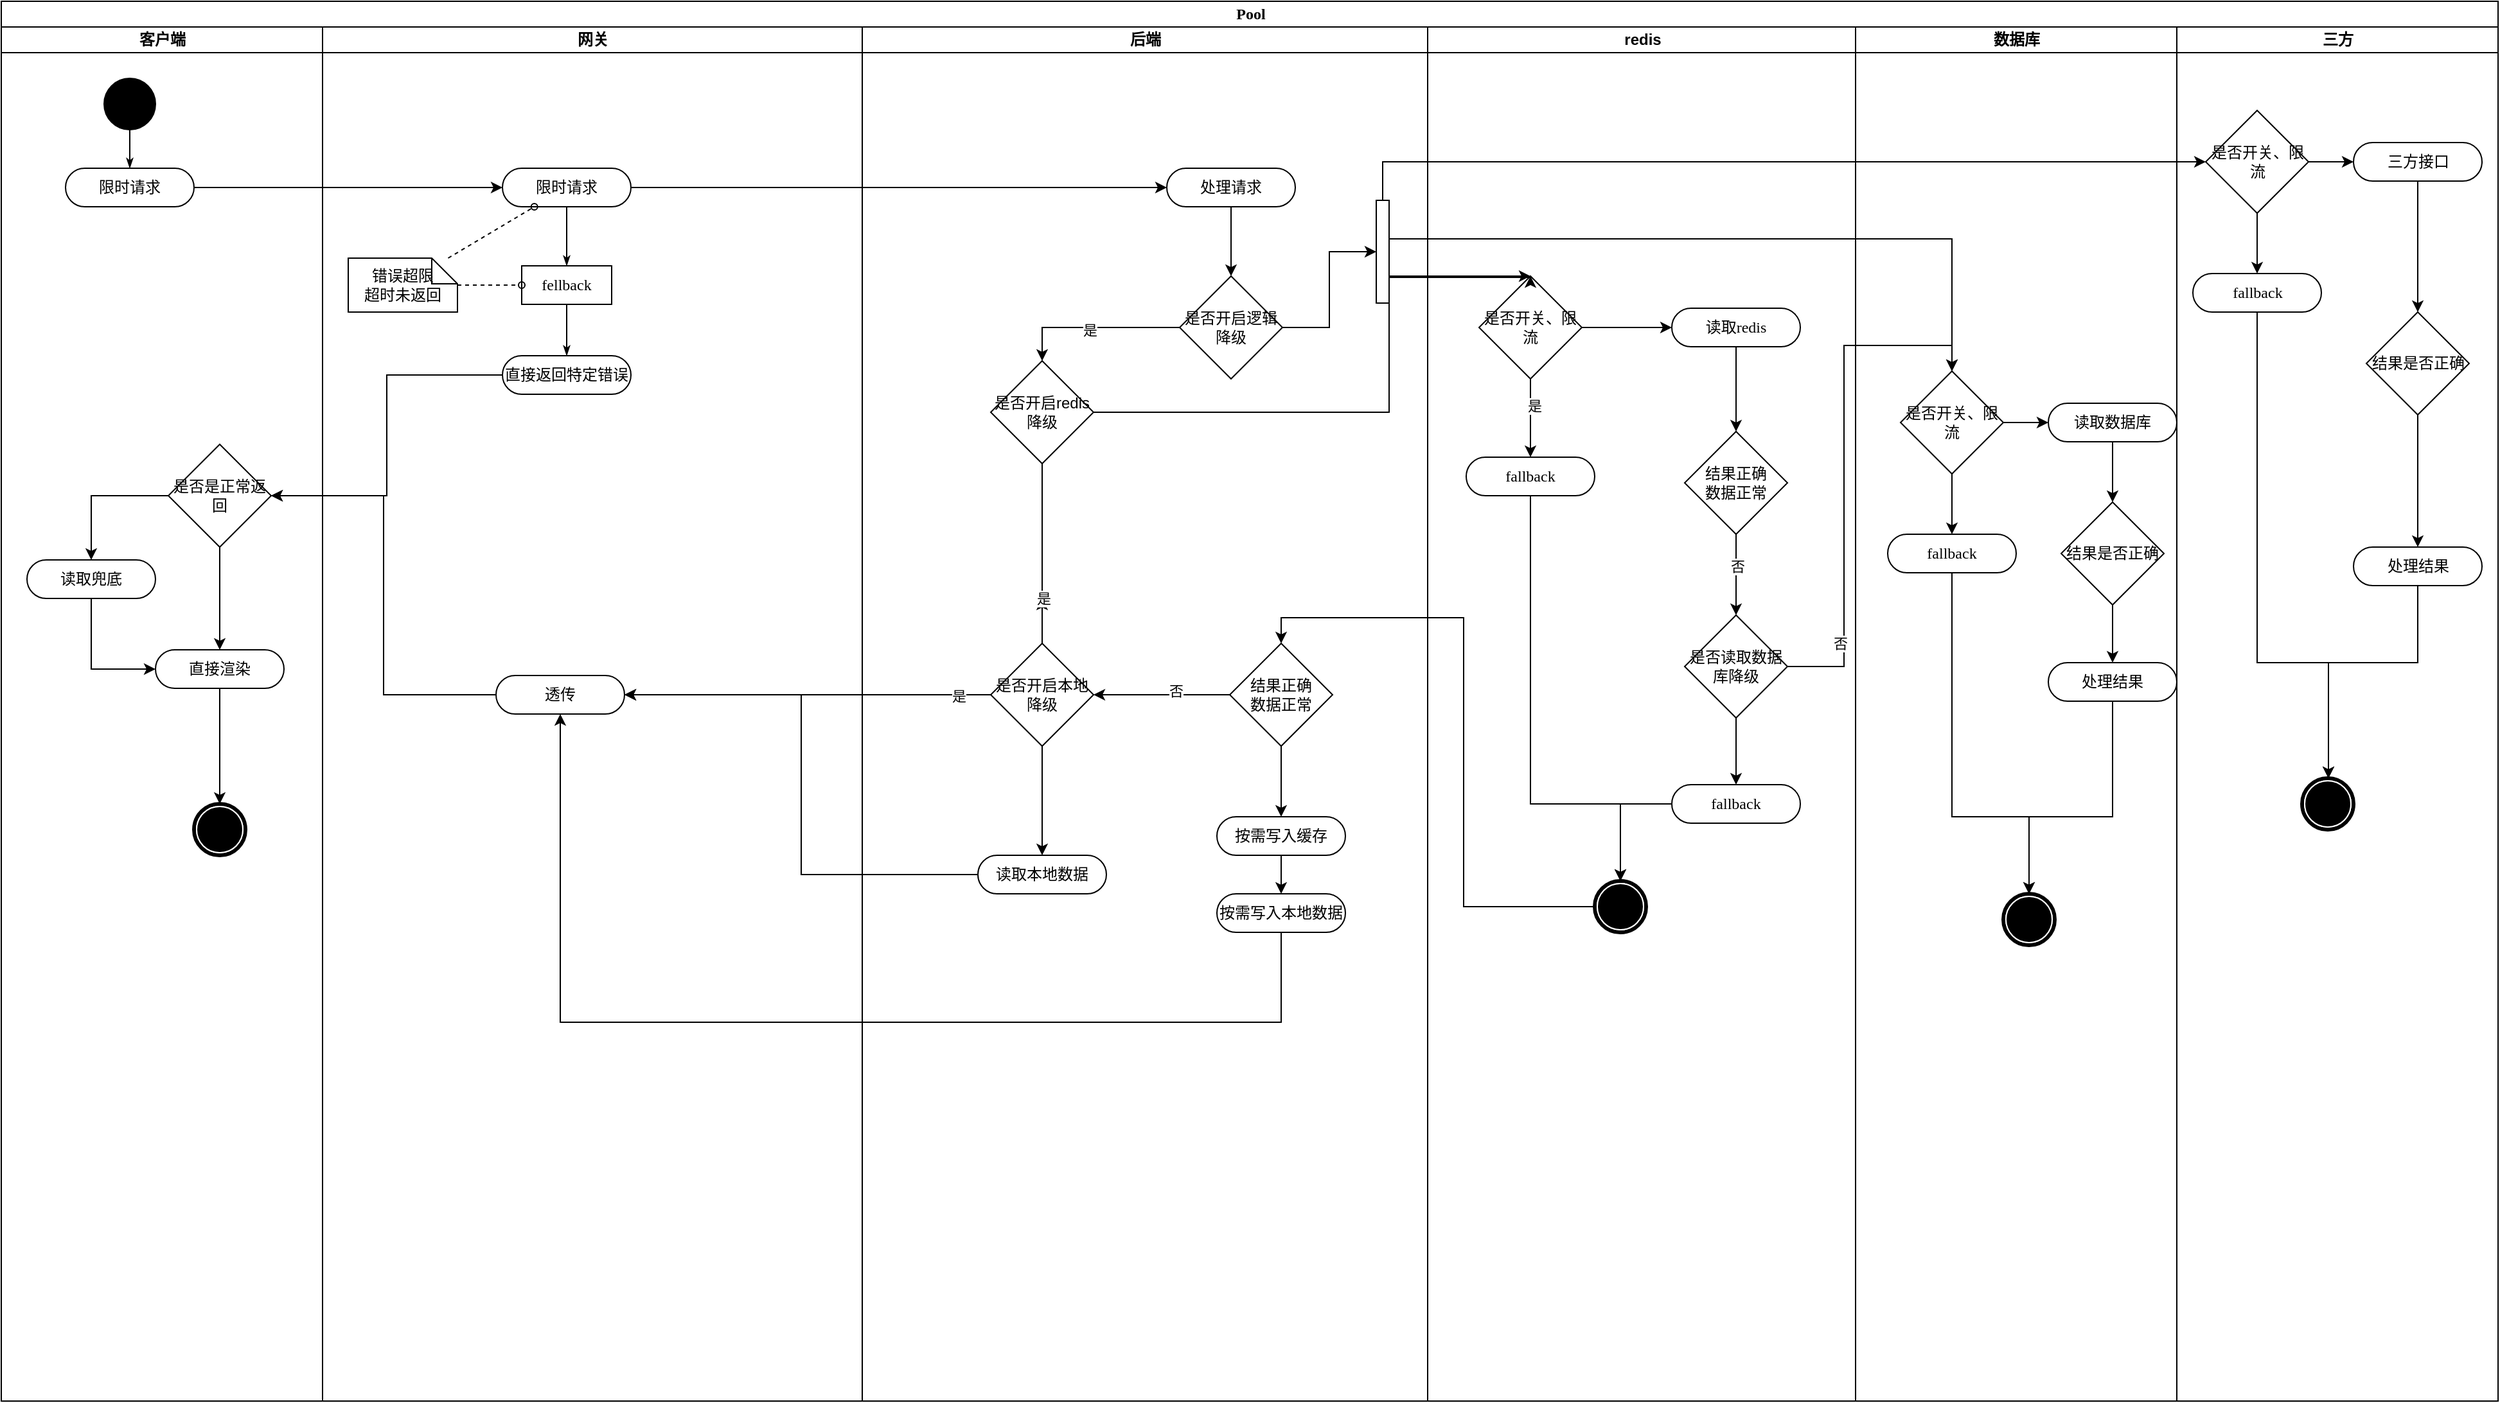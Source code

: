 <mxfile version="21.2.1" type="github">
  <diagram name="Page-1" id="0783ab3e-0a74-02c8-0abd-f7b4e66b4bec">
    <mxGraphModel dx="1034" dy="438" grid="1" gridSize="10" guides="1" tooltips="1" connect="1" arrows="1" fold="1" page="1" pageScale="1" pageWidth="850" pageHeight="1100" background="none" math="0" shadow="0">
      <root>
        <mxCell id="0" />
        <mxCell id="1" parent="0" />
        <mxCell id="1c1d494c118603dd-1" value="Pool" style="swimlane;html=1;childLayout=stackLayout;startSize=20;rounded=0;shadow=0;comic=0;labelBackgroundColor=none;strokeWidth=1;fontFamily=Verdana;fontSize=12;align=center;" parent="1" vertex="1">
          <mxGeometry x="60" y="5" width="1943" height="1090" as="geometry" />
        </mxCell>
        <mxCell id="9OXR8-5eXW10tZyGMjdz-30" value="客户端" style="swimlane;html=1;startSize=20;" parent="1c1d494c118603dd-1" vertex="1">
          <mxGeometry y="20" width="250" height="1070" as="geometry">
            <mxRectangle x="500" y="20" width="40" height="970" as="alternateBounds" />
          </mxGeometry>
        </mxCell>
        <mxCell id="9OXR8-5eXW10tZyGMjdz-31" style="edgeStyle=orthogonalEdgeStyle;rounded=0;html=1;labelBackgroundColor=none;startArrow=none;startFill=0;startSize=5;endArrow=classicThin;endFill=1;endSize=5;jettySize=auto;orthogonalLoop=1;strokeWidth=1;fontFamily=Verdana;fontSize=12" parent="9OXR8-5eXW10tZyGMjdz-30" source="9OXR8-5eXW10tZyGMjdz-32" target="9OXR8-5eXW10tZyGMjdz-33" edge="1">
          <mxGeometry relative="1" as="geometry" />
        </mxCell>
        <mxCell id="9OXR8-5eXW10tZyGMjdz-32" value="" style="ellipse;whiteSpace=wrap;html=1;rounded=0;shadow=0;comic=0;labelBackgroundColor=none;strokeWidth=1;fillColor=#000000;fontFamily=Verdana;fontSize=12;align=center;" parent="9OXR8-5eXW10tZyGMjdz-30" vertex="1">
          <mxGeometry x="80" y="40" width="40" height="40" as="geometry" />
        </mxCell>
        <mxCell id="9OXR8-5eXW10tZyGMjdz-33" value="限时请求" style="rounded=1;whiteSpace=wrap;html=1;shadow=0;comic=0;labelBackgroundColor=none;strokeWidth=1;fontFamily=Verdana;fontSize=12;align=center;arcSize=50;" parent="9OXR8-5eXW10tZyGMjdz-30" vertex="1">
          <mxGeometry x="50" y="110" width="100" height="30" as="geometry" />
        </mxCell>
        <mxCell id="biAXR2ZOzDDZx1GqtgT6-7" style="edgeStyle=orthogonalEdgeStyle;rounded=0;orthogonalLoop=1;jettySize=auto;html=1;entryX=0.5;entryY=0;entryDx=0;entryDy=0;" edge="1" parent="9OXR8-5eXW10tZyGMjdz-30" source="9OXR8-5eXW10tZyGMjdz-98" target="biAXR2ZOzDDZx1GqtgT6-8">
          <mxGeometry relative="1" as="geometry">
            <mxPoint x="170" y="485" as="targetPoint" />
          </mxGeometry>
        </mxCell>
        <mxCell id="biAXR2ZOzDDZx1GqtgT6-9" style="edgeStyle=orthogonalEdgeStyle;rounded=0;orthogonalLoop=1;jettySize=auto;html=1;entryX=0.5;entryY=0;entryDx=0;entryDy=0;" edge="1" parent="9OXR8-5eXW10tZyGMjdz-30" source="9OXR8-5eXW10tZyGMjdz-98" target="biAXR2ZOzDDZx1GqtgT6-10">
          <mxGeometry relative="1" as="geometry">
            <mxPoint x="70" y="415" as="targetPoint" />
          </mxGeometry>
        </mxCell>
        <mxCell id="9OXR8-5eXW10tZyGMjdz-98" value="是否是正常返回" style="rhombus;whiteSpace=wrap;html=1;" parent="9OXR8-5eXW10tZyGMjdz-30" vertex="1">
          <mxGeometry x="130" y="325" width="80" height="80" as="geometry" />
        </mxCell>
        <mxCell id="biAXR2ZOzDDZx1GqtgT6-12" style="edgeStyle=orthogonalEdgeStyle;rounded=0;orthogonalLoop=1;jettySize=auto;html=1;entryX=0.5;entryY=0;entryDx=0;entryDy=0;" edge="1" parent="9OXR8-5eXW10tZyGMjdz-30" source="biAXR2ZOzDDZx1GqtgT6-8" target="biAXR2ZOzDDZx1GqtgT6-13">
          <mxGeometry relative="1" as="geometry">
            <mxPoint x="170" y="615" as="targetPoint" />
          </mxGeometry>
        </mxCell>
        <mxCell id="biAXR2ZOzDDZx1GqtgT6-8" value="直接渲染" style="rounded=1;whiteSpace=wrap;html=1;shadow=0;comic=0;labelBackgroundColor=none;strokeWidth=1;fontFamily=Verdana;fontSize=12;align=center;arcSize=50;" vertex="1" parent="9OXR8-5eXW10tZyGMjdz-30">
          <mxGeometry x="120" y="485" width="100" height="30" as="geometry" />
        </mxCell>
        <mxCell id="biAXR2ZOzDDZx1GqtgT6-11" style="edgeStyle=orthogonalEdgeStyle;rounded=0;orthogonalLoop=1;jettySize=auto;html=1;entryX=0;entryY=0.5;entryDx=0;entryDy=0;" edge="1" parent="9OXR8-5eXW10tZyGMjdz-30" source="biAXR2ZOzDDZx1GqtgT6-10" target="biAXR2ZOzDDZx1GqtgT6-8">
          <mxGeometry relative="1" as="geometry" />
        </mxCell>
        <mxCell id="biAXR2ZOzDDZx1GqtgT6-10" value="读取兜底" style="rounded=1;whiteSpace=wrap;html=1;shadow=0;comic=0;labelBackgroundColor=none;strokeWidth=1;fontFamily=Verdana;fontSize=12;align=center;arcSize=50;" vertex="1" parent="9OXR8-5eXW10tZyGMjdz-30">
          <mxGeometry x="20" y="415" width="100" height="30" as="geometry" />
        </mxCell>
        <mxCell id="biAXR2ZOzDDZx1GqtgT6-13" value="" style="shape=mxgraph.bpmn.shape;html=1;verticalLabelPosition=bottom;labelBackgroundColor=#ffffff;verticalAlign=top;perimeter=ellipsePerimeter;outline=end;symbol=terminate;rounded=0;shadow=0;comic=0;strokeWidth=1;fontFamily=Verdana;fontSize=12;align=center;" vertex="1" parent="9OXR8-5eXW10tZyGMjdz-30">
          <mxGeometry x="150" y="605" width="40" height="40" as="geometry" />
        </mxCell>
        <mxCell id="1c1d494c118603dd-2" value="网关" style="swimlane;html=1;startSize=20;" parent="1c1d494c118603dd-1" vertex="1">
          <mxGeometry x="250" y="20" width="420" height="1070" as="geometry" />
        </mxCell>
        <mxCell id="1c1d494c118603dd-34" style="edgeStyle=none;rounded=0;html=1;labelBackgroundColor=none;startArrow=none;startFill=0;startSize=5;endArrow=classicThin;endFill=1;endSize=5;jettySize=auto;orthogonalLoop=1;strokeWidth=1;fontFamily=Verdana;fontSize=12" parent="1c1d494c118603dd-2" source="1c1d494c118603dd-6" target="1c1d494c118603dd-10" edge="1">
          <mxGeometry relative="1" as="geometry" />
        </mxCell>
        <mxCell id="1c1d494c118603dd-6" value="限时请求" style="rounded=1;whiteSpace=wrap;html=1;shadow=0;comic=0;labelBackgroundColor=none;strokeWidth=1;fontFamily=Verdana;fontSize=12;align=center;arcSize=50;" parent="1c1d494c118603dd-2" vertex="1">
          <mxGeometry x="140" y="110" width="100" height="30" as="geometry" />
        </mxCell>
        <mxCell id="1c1d494c118603dd-7" value="直接返回特定错误" style="rounded=1;whiteSpace=wrap;html=1;shadow=0;comic=0;labelBackgroundColor=none;strokeWidth=1;fontFamily=Verdana;fontSize=12;align=center;arcSize=50;" parent="1c1d494c118603dd-2" vertex="1">
          <mxGeometry x="140" y="256" width="100" height="30" as="geometry" />
        </mxCell>
        <mxCell id="1c1d494c118603dd-35" style="edgeStyle=none;rounded=0;html=1;labelBackgroundColor=none;startArrow=none;startFill=0;startSize=5;endArrow=classicThin;endFill=1;endSize=5;jettySize=auto;orthogonalLoop=1;strokeWidth=1;fontFamily=Verdana;fontSize=12" parent="1c1d494c118603dd-2" source="1c1d494c118603dd-10" target="1c1d494c118603dd-7" edge="1">
          <mxGeometry relative="1" as="geometry" />
        </mxCell>
        <mxCell id="1c1d494c118603dd-10" value="fellback" style="rounded=0;whiteSpace=wrap;html=1;shadow=0;comic=0;labelBackgroundColor=none;strokeWidth=1;fontFamily=Verdana;fontSize=12;align=center;arcSize=50;" parent="1c1d494c118603dd-2" vertex="1">
          <mxGeometry x="155" y="186" width="70" height="30" as="geometry" />
        </mxCell>
        <mxCell id="1c1d494c118603dd-46" style="edgeStyle=none;rounded=0;html=1;labelBackgroundColor=none;startArrow=none;startFill=0;startSize=5;endArrow=oval;endFill=0;endSize=5;jettySize=auto;orthogonalLoop=1;strokeWidth=1;fontFamily=Verdana;fontSize=12;dashed=1;" parent="1c1d494c118603dd-2" source="1c1d494c118603dd-21" target="1c1d494c118603dd-6" edge="1">
          <mxGeometry relative="1" as="geometry" />
        </mxCell>
        <mxCell id="1c1d494c118603dd-47" style="edgeStyle=none;rounded=0;html=1;dashed=1;labelBackgroundColor=none;startArrow=none;startFill=0;startSize=5;endArrow=oval;endFill=0;endSize=5;jettySize=auto;orthogonalLoop=1;strokeWidth=1;fontFamily=Verdana;fontSize=12" parent="1c1d494c118603dd-2" source="1c1d494c118603dd-21" target="1c1d494c118603dd-10" edge="1">
          <mxGeometry relative="1" as="geometry" />
        </mxCell>
        <mxCell id="1c1d494c118603dd-21" value="错误超限&lt;br&gt;超时未返回" style="shape=note;whiteSpace=wrap;html=1;rounded=0;shadow=0;comic=0;labelBackgroundColor=none;strokeWidth=1;fontFamily=Verdana;fontSize=12;align=center;size=20;" parent="1c1d494c118603dd-2" vertex="1">
          <mxGeometry x="20" y="180" width="85" height="42" as="geometry" />
        </mxCell>
        <mxCell id="9OXR8-5eXW10tZyGMjdz-366" value="透传" style="rounded=1;whiteSpace=wrap;html=1;shadow=0;comic=0;labelBackgroundColor=none;strokeWidth=1;fontFamily=Verdana;fontSize=12;align=center;arcSize=50;" parent="1c1d494c118603dd-2" vertex="1">
          <mxGeometry x="135" y="505" width="100" height="30" as="geometry" />
        </mxCell>
        <mxCell id="1c1d494c118603dd-3" value="后端" style="swimlane;html=1;startSize=20;" parent="1c1d494c118603dd-1" vertex="1">
          <mxGeometry x="670" y="20" width="440" height="1070" as="geometry" />
        </mxCell>
        <mxCell id="9OXR8-5eXW10tZyGMjdz-101" style="edgeStyle=orthogonalEdgeStyle;rounded=0;orthogonalLoop=1;jettySize=auto;html=1;entryX=0.5;entryY=0;entryDx=0;entryDy=0;" parent="1c1d494c118603dd-3" source="9OXR8-5eXW10tZyGMjdz-93" target="9OXR8-5eXW10tZyGMjdz-100" edge="1">
          <mxGeometry relative="1" as="geometry" />
        </mxCell>
        <mxCell id="9OXR8-5eXW10tZyGMjdz-93" value="处理请求" style="rounded=1;whiteSpace=wrap;html=1;shadow=0;comic=0;labelBackgroundColor=none;strokeWidth=1;fontFamily=Verdana;fontSize=12;align=center;arcSize=50;" parent="1c1d494c118603dd-3" vertex="1">
          <mxGeometry x="237" y="110" width="100" height="30" as="geometry" />
        </mxCell>
        <mxCell id="9OXR8-5eXW10tZyGMjdz-372" style="edgeStyle=orthogonalEdgeStyle;rounded=0;orthogonalLoop=1;jettySize=auto;html=1;entryX=0.5;entryY=0;entryDx=0;entryDy=0;" parent="1c1d494c118603dd-3" source="9OXR8-5eXW10tZyGMjdz-100" target="9OXR8-5eXW10tZyGMjdz-241" edge="1">
          <mxGeometry relative="1" as="geometry">
            <mxPoint x="170" y="234" as="targetPoint" />
          </mxGeometry>
        </mxCell>
        <mxCell id="9OXR8-5eXW10tZyGMjdz-375" value="是" style="edgeLabel;html=1;align=center;verticalAlign=middle;resizable=0;points=[];" parent="9OXR8-5eXW10tZyGMjdz-372" vertex="1" connectable="0">
          <mxGeometry x="0.05" y="2" relative="1" as="geometry">
            <mxPoint as="offset" />
          </mxGeometry>
        </mxCell>
        <mxCell id="9OXR8-5eXW10tZyGMjdz-100" value="是否开启逻辑降级" style="rhombus;whiteSpace=wrap;html=1;" parent="1c1d494c118603dd-3" vertex="1">
          <mxGeometry x="247" y="194" width="80" height="80" as="geometry" />
        </mxCell>
        <mxCell id="9OXR8-5eXW10tZyGMjdz-243" value="" style="edgeStyle=orthogonalEdgeStyle;rounded=0;orthogonalLoop=1;jettySize=auto;html=1;" parent="1c1d494c118603dd-3" source="9OXR8-5eXW10tZyGMjdz-241" edge="1">
          <mxGeometry relative="1" as="geometry">
            <mxPoint x="140" y="445" as="targetPoint" />
            <Array as="points">
              <mxPoint x="140" y="530" />
            </Array>
          </mxGeometry>
        </mxCell>
        <mxCell id="9OXR8-5eXW10tZyGMjdz-374" value="是" style="edgeLabel;html=1;align=center;verticalAlign=middle;resizable=0;points=[];" parent="9OXR8-5eXW10tZyGMjdz-243" vertex="1" connectable="0">
          <mxGeometry x="-0.49" y="1" relative="1" as="geometry">
            <mxPoint y="35" as="offset" />
          </mxGeometry>
        </mxCell>
        <mxCell id="9OXR8-5eXW10tZyGMjdz-241" value="是否开启redis降级" style="rhombus;whiteSpace=wrap;html=1;" parent="1c1d494c118603dd-3" vertex="1">
          <mxGeometry x="100" y="260" width="80" height="80" as="geometry" />
        </mxCell>
        <mxCell id="9OXR8-5eXW10tZyGMjdz-423" style="edgeStyle=orthogonalEdgeStyle;rounded=0;orthogonalLoop=1;jettySize=auto;html=1;entryX=0.5;entryY=0;entryDx=0;entryDy=0;" parent="1c1d494c118603dd-3" source="9OXR8-5eXW10tZyGMjdz-242" target="9OXR8-5eXW10tZyGMjdz-369" edge="1">
          <mxGeometry relative="1" as="geometry" />
        </mxCell>
        <mxCell id="9OXR8-5eXW10tZyGMjdz-242" value="是否开启本地降级" style="rhombus;whiteSpace=wrap;html=1;" parent="1c1d494c118603dd-3" vertex="1">
          <mxGeometry x="100" y="480" width="80" height="80" as="geometry" />
        </mxCell>
        <mxCell id="9OXR8-5eXW10tZyGMjdz-369" value="读取本地数据" style="rounded=1;whiteSpace=wrap;html=1;shadow=0;comic=0;labelBackgroundColor=none;strokeWidth=1;fontFamily=Verdana;fontSize=12;align=center;arcSize=50;" parent="1c1d494c118603dd-3" vertex="1">
          <mxGeometry x="90" y="645" width="100" height="30" as="geometry" />
        </mxCell>
        <mxCell id="9OXR8-5eXW10tZyGMjdz-378" style="edgeStyle=orthogonalEdgeStyle;rounded=0;orthogonalLoop=1;jettySize=auto;html=1;entryX=1;entryY=0.5;entryDx=0;entryDy=0;" parent="1c1d494c118603dd-3" source="9OXR8-5eXW10tZyGMjdz-377" target="9OXR8-5eXW10tZyGMjdz-242" edge="1">
          <mxGeometry relative="1" as="geometry" />
        </mxCell>
        <mxCell id="9OXR8-5eXW10tZyGMjdz-379" value="否" style="edgeLabel;html=1;align=center;verticalAlign=middle;resizable=0;points=[];" parent="9OXR8-5eXW10tZyGMjdz-378" vertex="1" connectable="0">
          <mxGeometry x="-0.212" y="-3" relative="1" as="geometry">
            <mxPoint as="offset" />
          </mxGeometry>
        </mxCell>
        <mxCell id="biAXR2ZOzDDZx1GqtgT6-5" style="edgeStyle=orthogonalEdgeStyle;rounded=0;orthogonalLoop=1;jettySize=auto;html=1;entryX=0.5;entryY=0;entryDx=0;entryDy=0;" edge="1" parent="1c1d494c118603dd-3" source="9OXR8-5eXW10tZyGMjdz-377" target="biAXR2ZOzDDZx1GqtgT6-4">
          <mxGeometry relative="1" as="geometry" />
        </mxCell>
        <mxCell id="9OXR8-5eXW10tZyGMjdz-377" value="结果正确&lt;br&gt;数据正常" style="rhombus;whiteSpace=wrap;html=1;" parent="1c1d494c118603dd-3" vertex="1">
          <mxGeometry x="286" y="480" width="80" height="80" as="geometry" />
        </mxCell>
        <mxCell id="9OXR8-5eXW10tZyGMjdz-415" value="" style="html=1;points=[];perimeter=orthogonalPerimeter;outlineConnect=0;targetShapes=umlLifeline;portConstraint=eastwest;newEdgeStyle={&quot;edgeStyle&quot;:&quot;elbowEdgeStyle&quot;,&quot;elbow&quot;:&quot;vertical&quot;,&quot;curved&quot;:0,&quot;rounded&quot;:0};" parent="1c1d494c118603dd-3" vertex="1">
          <mxGeometry x="400" y="135" width="10" height="80" as="geometry" />
        </mxCell>
        <mxCell id="9OXR8-5eXW10tZyGMjdz-389" style="edgeStyle=orthogonalEdgeStyle;rounded=0;orthogonalLoop=1;jettySize=auto;html=1;" parent="1c1d494c118603dd-3" source="9OXR8-5eXW10tZyGMjdz-100" target="9OXR8-5eXW10tZyGMjdz-415" edge="1">
          <mxGeometry relative="1" as="geometry" />
        </mxCell>
        <mxCell id="biAXR2ZOzDDZx1GqtgT6-6" style="edgeStyle=orthogonalEdgeStyle;rounded=0;orthogonalLoop=1;jettySize=auto;html=1;entryX=0.5;entryY=0;entryDx=0;entryDy=0;" edge="1" parent="1c1d494c118603dd-3" source="biAXR2ZOzDDZx1GqtgT6-4" target="biAXR2ZOzDDZx1GqtgT6-3">
          <mxGeometry relative="1" as="geometry" />
        </mxCell>
        <mxCell id="biAXR2ZOzDDZx1GqtgT6-4" value="按需写入缓存" style="rounded=1;whiteSpace=wrap;html=1;shadow=0;comic=0;labelBackgroundColor=none;strokeWidth=1;fontFamily=Verdana;fontSize=12;align=center;arcSize=50;" vertex="1" parent="1c1d494c118603dd-3">
          <mxGeometry x="276" y="615" width="100" height="30" as="geometry" />
        </mxCell>
        <mxCell id="biAXR2ZOzDDZx1GqtgT6-3" value="按需写入本地数据" style="rounded=1;whiteSpace=wrap;html=1;shadow=0;comic=0;labelBackgroundColor=none;strokeWidth=1;fontFamily=Verdana;fontSize=12;align=center;arcSize=50;" vertex="1" parent="1c1d494c118603dd-3">
          <mxGeometry x="276" y="675" width="100" height="30" as="geometry" />
        </mxCell>
        <mxCell id="1c1d494c118603dd-4" value="redis" style="swimlane;html=1;startSize=20;" parent="1c1d494c118603dd-1" vertex="1">
          <mxGeometry x="1110" y="20" width="333" height="1070" as="geometry">
            <mxRectangle x="500" y="20" width="40" height="970" as="alternateBounds" />
          </mxGeometry>
        </mxCell>
        <mxCell id="9OXR8-5eXW10tZyGMjdz-392" style="edgeStyle=orthogonalEdgeStyle;rounded=0;orthogonalLoop=1;jettySize=auto;html=1;entryX=0.5;entryY=0;entryDx=0;entryDy=0;" parent="1c1d494c118603dd-4" source="1c1d494c118603dd-5" target="9OXR8-5eXW10tZyGMjdz-391" edge="1">
          <mxGeometry relative="1" as="geometry" />
        </mxCell>
        <mxCell id="1c1d494c118603dd-5" value="读取redis" style="rounded=1;whiteSpace=wrap;html=1;shadow=0;comic=0;labelBackgroundColor=none;strokeWidth=1;fontFamily=Verdana;fontSize=12;align=center;arcSize=50;" parent="1c1d494c118603dd-4" vertex="1">
          <mxGeometry x="190" y="219" width="100" height="30" as="geometry" />
        </mxCell>
        <mxCell id="60571a20871a0731-5" value="" style="shape=mxgraph.bpmn.shape;html=1;verticalLabelPosition=bottom;labelBackgroundColor=#ffffff;verticalAlign=top;perimeter=ellipsePerimeter;outline=end;symbol=terminate;rounded=0;shadow=0;comic=0;strokeWidth=1;fontFamily=Verdana;fontSize=12;align=center;" parent="1c1d494c118603dd-4" vertex="1">
          <mxGeometry x="130" y="665" width="40" height="40" as="geometry" />
        </mxCell>
        <mxCell id="9OXR8-5eXW10tZyGMjdz-394" value="" style="edgeStyle=orthogonalEdgeStyle;rounded=0;orthogonalLoop=1;jettySize=auto;html=1;" parent="1c1d494c118603dd-4" source="9OXR8-5eXW10tZyGMjdz-391" target="9OXR8-5eXW10tZyGMjdz-393" edge="1">
          <mxGeometry relative="1" as="geometry" />
        </mxCell>
        <mxCell id="9OXR8-5eXW10tZyGMjdz-395" value="否" style="edgeLabel;html=1;align=center;verticalAlign=middle;resizable=0;points=[];" parent="9OXR8-5eXW10tZyGMjdz-394" vertex="1" connectable="0">
          <mxGeometry x="-0.227" y="1" relative="1" as="geometry">
            <mxPoint as="offset" />
          </mxGeometry>
        </mxCell>
        <mxCell id="9OXR8-5eXW10tZyGMjdz-391" value="结果正确&lt;br&gt;数据正常" style="rhombus;whiteSpace=wrap;html=1;" parent="1c1d494c118603dd-4" vertex="1">
          <mxGeometry x="200" y="315" width="80" height="80" as="geometry" />
        </mxCell>
        <mxCell id="9OXR8-5eXW10tZyGMjdz-407" style="edgeStyle=orthogonalEdgeStyle;rounded=0;orthogonalLoop=1;jettySize=auto;html=1;entryX=0.5;entryY=0;entryDx=0;entryDy=0;" parent="1c1d494c118603dd-4" source="9OXR8-5eXW10tZyGMjdz-393" target="9OXR8-5eXW10tZyGMjdz-408" edge="1">
          <mxGeometry relative="1" as="geometry">
            <mxPoint x="240" y="595" as="targetPoint" />
          </mxGeometry>
        </mxCell>
        <mxCell id="9OXR8-5eXW10tZyGMjdz-393" value="是否读取数据库降级" style="rhombus;whiteSpace=wrap;html=1;" parent="1c1d494c118603dd-4" vertex="1">
          <mxGeometry x="200" y="458" width="80" height="80" as="geometry" />
        </mxCell>
        <mxCell id="9OXR8-5eXW10tZyGMjdz-397" style="edgeStyle=orthogonalEdgeStyle;rounded=0;orthogonalLoop=1;jettySize=auto;html=1;entryX=0.5;entryY=0;entryDx=0;entryDy=0;" parent="1c1d494c118603dd-4" source="9OXR8-5eXW10tZyGMjdz-396" target="9OXR8-5eXW10tZyGMjdz-398" edge="1">
          <mxGeometry relative="1" as="geometry">
            <mxPoint x="60" y="375" as="targetPoint" />
          </mxGeometry>
        </mxCell>
        <mxCell id="9OXR8-5eXW10tZyGMjdz-399" value="是" style="edgeLabel;html=1;align=center;verticalAlign=middle;resizable=0;points=[];" parent="9OXR8-5eXW10tZyGMjdz-397" vertex="1" connectable="0">
          <mxGeometry x="-0.333" y="3" relative="1" as="geometry">
            <mxPoint as="offset" />
          </mxGeometry>
        </mxCell>
        <mxCell id="9OXR8-5eXW10tZyGMjdz-400" style="edgeStyle=orthogonalEdgeStyle;rounded=0;orthogonalLoop=1;jettySize=auto;html=1;entryX=0;entryY=0.5;entryDx=0;entryDy=0;" parent="1c1d494c118603dd-4" source="9OXR8-5eXW10tZyGMjdz-396" target="1c1d494c118603dd-5" edge="1">
          <mxGeometry relative="1" as="geometry" />
        </mxCell>
        <mxCell id="9OXR8-5eXW10tZyGMjdz-396" value="是否开关、限流" style="rhombus;whiteSpace=wrap;html=1;" parent="1c1d494c118603dd-4" vertex="1">
          <mxGeometry x="40" y="194" width="80" height="80" as="geometry" />
        </mxCell>
        <mxCell id="9OXR8-5eXW10tZyGMjdz-418" style="edgeStyle=orthogonalEdgeStyle;rounded=0;orthogonalLoop=1;jettySize=auto;html=1;" parent="1c1d494c118603dd-4" source="9OXR8-5eXW10tZyGMjdz-398" target="60571a20871a0731-5" edge="1">
          <mxGeometry relative="1" as="geometry">
            <Array as="points">
              <mxPoint x="80" y="605" />
              <mxPoint x="150" y="605" />
            </Array>
          </mxGeometry>
        </mxCell>
        <mxCell id="9OXR8-5eXW10tZyGMjdz-398" value="fallback" style="rounded=1;whiteSpace=wrap;html=1;shadow=0;comic=0;labelBackgroundColor=none;strokeWidth=1;fontFamily=Verdana;fontSize=12;align=center;arcSize=50;" parent="1c1d494c118603dd-4" vertex="1">
          <mxGeometry x="30" y="335" width="100" height="30" as="geometry" />
        </mxCell>
        <mxCell id="9OXR8-5eXW10tZyGMjdz-419" style="edgeStyle=orthogonalEdgeStyle;rounded=0;orthogonalLoop=1;jettySize=auto;html=1;entryX=0.5;entryY=0;entryDx=0;entryDy=0;" parent="1c1d494c118603dd-4" source="9OXR8-5eXW10tZyGMjdz-408" target="60571a20871a0731-5" edge="1">
          <mxGeometry relative="1" as="geometry" />
        </mxCell>
        <mxCell id="9OXR8-5eXW10tZyGMjdz-408" value="fallback" style="rounded=1;whiteSpace=wrap;html=1;shadow=0;comic=0;labelBackgroundColor=none;strokeWidth=1;fontFamily=Verdana;fontSize=12;align=center;arcSize=50;" parent="1c1d494c118603dd-4" vertex="1">
          <mxGeometry x="190" y="590" width="100" height="30" as="geometry" />
        </mxCell>
        <mxCell id="9OXR8-5eXW10tZyGMjdz-1" value="数据库" style="swimlane;html=1;startSize=20;" parent="1c1d494c118603dd-1" vertex="1">
          <mxGeometry x="1443" y="20" width="250" height="1070" as="geometry">
            <mxRectangle x="500" y="20" width="40" height="970" as="alternateBounds" />
          </mxGeometry>
        </mxCell>
        <mxCell id="9OXR8-5eXW10tZyGMjdz-440" style="edgeStyle=orthogonalEdgeStyle;rounded=0;orthogonalLoop=1;jettySize=auto;html=1;" parent="9OXR8-5eXW10tZyGMjdz-1" source="9OXR8-5eXW10tZyGMjdz-6" target="9OXR8-5eXW10tZyGMjdz-438" edge="1">
          <mxGeometry relative="1" as="geometry" />
        </mxCell>
        <mxCell id="9OXR8-5eXW10tZyGMjdz-6" value="读取数据库" style="rounded=1;whiteSpace=wrap;html=1;shadow=0;comic=0;labelBackgroundColor=none;strokeWidth=1;fontFamily=Verdana;fontSize=12;align=center;arcSize=50;" parent="9OXR8-5eXW10tZyGMjdz-1" vertex="1">
          <mxGeometry x="150" y="293" width="100" height="30" as="geometry" />
        </mxCell>
        <mxCell id="9OXR8-5eXW10tZyGMjdz-12" style="edgeStyle=none;rounded=0;html=1;labelBackgroundColor=none;startArrow=none;startFill=0;startSize=5;endArrow=classicThin;endFill=1;endSize=5;jettySize=auto;orthogonalLoop=1;strokeWidth=1;fontFamily=Verdana;fontSize=12" parent="9OXR8-5eXW10tZyGMjdz-1" edge="1">
          <mxGeometry relative="1" as="geometry">
            <mxPoint x="30" y="640" as="sourcePoint" />
          </mxGeometry>
        </mxCell>
        <mxCell id="9OXR8-5eXW10tZyGMjdz-25" style="edgeStyle=none;rounded=0;html=1;dashed=1;labelBackgroundColor=none;startArrow=none;startFill=0;startSize=5;endArrow=oval;endFill=0;endSize=5;jettySize=auto;orthogonalLoop=1;strokeWidth=1;fontFamily=Verdana;fontSize=12" parent="9OXR8-5eXW10tZyGMjdz-1" edge="1">
          <mxGeometry relative="1" as="geometry">
            <mxPoint x="156.964" y="640" as="sourcePoint" />
          </mxGeometry>
        </mxCell>
        <mxCell id="9OXR8-5eXW10tZyGMjdz-402" style="edgeStyle=orthogonalEdgeStyle;rounded=0;orthogonalLoop=1;jettySize=auto;html=1;entryX=0;entryY=0.5;entryDx=0;entryDy=0;" parent="9OXR8-5eXW10tZyGMjdz-1" source="9OXR8-5eXW10tZyGMjdz-401" target="9OXR8-5eXW10tZyGMjdz-6" edge="1">
          <mxGeometry relative="1" as="geometry" />
        </mxCell>
        <mxCell id="9OXR8-5eXW10tZyGMjdz-403" style="edgeStyle=orthogonalEdgeStyle;rounded=0;orthogonalLoop=1;jettySize=auto;html=1;entryX=0.5;entryY=0;entryDx=0;entryDy=0;" parent="9OXR8-5eXW10tZyGMjdz-1" source="9OXR8-5eXW10tZyGMjdz-401" target="9OXR8-5eXW10tZyGMjdz-404" edge="1">
          <mxGeometry relative="1" as="geometry">
            <mxPoint x="75" y="390" as="targetPoint" />
          </mxGeometry>
        </mxCell>
        <mxCell id="9OXR8-5eXW10tZyGMjdz-401" value="是否开关、限流" style="rhombus;whiteSpace=wrap;html=1;" parent="9OXR8-5eXW10tZyGMjdz-1" vertex="1">
          <mxGeometry x="35" y="268" width="80" height="80" as="geometry" />
        </mxCell>
        <mxCell id="9OXR8-5eXW10tZyGMjdz-444" style="edgeStyle=orthogonalEdgeStyle;rounded=0;orthogonalLoop=1;jettySize=auto;html=1;" parent="9OXR8-5eXW10tZyGMjdz-1" source="9OXR8-5eXW10tZyGMjdz-404" target="9OXR8-5eXW10tZyGMjdz-441" edge="1">
          <mxGeometry relative="1" as="geometry">
            <Array as="points">
              <mxPoint x="75" y="615" />
              <mxPoint x="135" y="615" />
            </Array>
          </mxGeometry>
        </mxCell>
        <mxCell id="9OXR8-5eXW10tZyGMjdz-404" value="fallback" style="rounded=1;whiteSpace=wrap;html=1;shadow=0;comic=0;labelBackgroundColor=none;strokeWidth=1;fontFamily=Verdana;fontSize=12;align=center;arcSize=50;" parent="9OXR8-5eXW10tZyGMjdz-1" vertex="1">
          <mxGeometry x="25" y="395" width="100" height="30" as="geometry" />
        </mxCell>
        <mxCell id="9OXR8-5eXW10tZyGMjdz-438" value="结果是否正确" style="rhombus;whiteSpace=wrap;html=1;" parent="9OXR8-5eXW10tZyGMjdz-1" vertex="1">
          <mxGeometry x="160" y="370" width="80" height="80" as="geometry" />
        </mxCell>
        <mxCell id="9OXR8-5eXW10tZyGMjdz-443" style="edgeStyle=orthogonalEdgeStyle;rounded=0;orthogonalLoop=1;jettySize=auto;html=1;entryX=0.5;entryY=0;entryDx=0;entryDy=0;" parent="9OXR8-5eXW10tZyGMjdz-1" source="9OXR8-5eXW10tZyGMjdz-439" target="9OXR8-5eXW10tZyGMjdz-441" edge="1">
          <mxGeometry relative="1" as="geometry">
            <Array as="points">
              <mxPoint x="200" y="615" />
              <mxPoint x="135" y="615" />
            </Array>
          </mxGeometry>
        </mxCell>
        <mxCell id="9OXR8-5eXW10tZyGMjdz-439" value="处理结果" style="rounded=1;whiteSpace=wrap;html=1;shadow=0;comic=0;labelBackgroundColor=none;strokeWidth=1;fontFamily=Verdana;fontSize=12;align=center;arcSize=50;" parent="9OXR8-5eXW10tZyGMjdz-1" vertex="1">
          <mxGeometry x="150" y="495" width="100" height="30" as="geometry" />
        </mxCell>
        <mxCell id="9OXR8-5eXW10tZyGMjdz-437" style="edgeStyle=orthogonalEdgeStyle;rounded=0;orthogonalLoop=1;jettySize=auto;html=1;entryX=0.5;entryY=0;entryDx=0;entryDy=0;" parent="9OXR8-5eXW10tZyGMjdz-1" source="9OXR8-5eXW10tZyGMjdz-438" target="9OXR8-5eXW10tZyGMjdz-439" edge="1">
          <mxGeometry relative="1" as="geometry">
            <mxPoint x="200" y="558" as="targetPoint" />
          </mxGeometry>
        </mxCell>
        <mxCell id="9OXR8-5eXW10tZyGMjdz-441" value="" style="shape=mxgraph.bpmn.shape;html=1;verticalLabelPosition=bottom;labelBackgroundColor=#ffffff;verticalAlign=top;perimeter=ellipsePerimeter;outline=end;symbol=terminate;rounded=0;shadow=0;comic=0;strokeWidth=1;fontFamily=Verdana;fontSize=12;align=center;" parent="9OXR8-5eXW10tZyGMjdz-1" vertex="1">
          <mxGeometry x="115" y="675" width="40" height="40" as="geometry" />
        </mxCell>
        <mxCell id="9OXR8-5eXW10tZyGMjdz-92" style="edgeStyle=orthogonalEdgeStyle;rounded=0;orthogonalLoop=1;jettySize=auto;html=1;" parent="1c1d494c118603dd-1" source="9OXR8-5eXW10tZyGMjdz-33" target="1c1d494c118603dd-6" edge="1">
          <mxGeometry relative="1" as="geometry" />
        </mxCell>
        <mxCell id="9OXR8-5eXW10tZyGMjdz-94" value="" style="edgeStyle=orthogonalEdgeStyle;rounded=0;orthogonalLoop=1;jettySize=auto;html=1;" parent="1c1d494c118603dd-1" source="1c1d494c118603dd-6" target="9OXR8-5eXW10tZyGMjdz-93" edge="1">
          <mxGeometry relative="1" as="geometry" />
        </mxCell>
        <mxCell id="9OXR8-5eXW10tZyGMjdz-97" value="" style="edgeStyle=orthogonalEdgeStyle;rounded=0;orthogonalLoop=1;jettySize=auto;html=1;entryX=1;entryY=0.5;entryDx=0;entryDy=0;" parent="1c1d494c118603dd-1" source="1c1d494c118603dd-7" target="9OXR8-5eXW10tZyGMjdz-98" edge="1">
          <mxGeometry relative="1" as="geometry">
            <mxPoint x="150" y="385" as="targetPoint" />
          </mxGeometry>
        </mxCell>
        <mxCell id="9OXR8-5eXW10tZyGMjdz-385" style="edgeStyle=orthogonalEdgeStyle;rounded=0;orthogonalLoop=1;jettySize=auto;html=1;entryX=1;entryY=0.5;entryDx=0;entryDy=0;" parent="1c1d494c118603dd-1" source="9OXR8-5eXW10tZyGMjdz-242" target="9OXR8-5eXW10tZyGMjdz-366" edge="1">
          <mxGeometry relative="1" as="geometry" />
        </mxCell>
        <mxCell id="9OXR8-5eXW10tZyGMjdz-386" value="是" style="edgeLabel;html=1;align=center;verticalAlign=middle;resizable=0;points=[];" parent="9OXR8-5eXW10tZyGMjdz-385" vertex="1" connectable="0">
          <mxGeometry x="-0.823" y="1" relative="1" as="geometry">
            <mxPoint as="offset" />
          </mxGeometry>
        </mxCell>
        <mxCell id="9OXR8-5eXW10tZyGMjdz-406" style="edgeStyle=orthogonalEdgeStyle;rounded=0;orthogonalLoop=1;jettySize=auto;html=1;entryX=0.5;entryY=0;entryDx=0;entryDy=0;" parent="1c1d494c118603dd-1" source="9OXR8-5eXW10tZyGMjdz-393" target="9OXR8-5eXW10tZyGMjdz-401" edge="1">
          <mxGeometry relative="1" as="geometry">
            <mxPoint x="1498" y="135" as="targetPoint" />
          </mxGeometry>
        </mxCell>
        <mxCell id="biAXR2ZOzDDZx1GqtgT6-1" value="否" style="edgeLabel;html=1;align=center;verticalAlign=middle;resizable=0;points=[];" vertex="1" connectable="0" parent="9OXR8-5eXW10tZyGMjdz-406">
          <mxGeometry x="-0.687" y="3" relative="1" as="geometry">
            <mxPoint as="offset" />
          </mxGeometry>
        </mxCell>
        <mxCell id="9OXR8-5eXW10tZyGMjdz-416" style="edgeStyle=elbowEdgeStyle;rounded=0;orthogonalLoop=1;jettySize=auto;html=1;elbow=vertical;curved=0;entryX=0.5;entryY=0;entryDx=0;entryDy=0;" parent="1c1d494c118603dd-1" source="9OXR8-5eXW10tZyGMjdz-415" target="9OXR8-5eXW10tZyGMjdz-396" edge="1">
          <mxGeometry relative="1" as="geometry">
            <mxPoint x="1170" y="105" as="targetPoint" />
          </mxGeometry>
        </mxCell>
        <mxCell id="9OXR8-5eXW10tZyGMjdz-417" style="edgeStyle=elbowEdgeStyle;rounded=0;orthogonalLoop=1;jettySize=auto;html=1;elbow=vertical;curved=0;" parent="1c1d494c118603dd-1" source="9OXR8-5eXW10tZyGMjdz-415" target="9OXR8-5eXW10tZyGMjdz-401" edge="1">
          <mxGeometry relative="1" as="geometry">
            <mxPoint x="1498" y="135" as="targetPoint" />
            <Array as="points">
              <mxPoint x="1090" y="185" />
              <mxPoint x="1280" y="95" />
            </Array>
          </mxGeometry>
        </mxCell>
        <mxCell id="9OXR8-5eXW10tZyGMjdz-424" style="edgeStyle=orthogonalEdgeStyle;rounded=0;orthogonalLoop=1;jettySize=auto;html=1;entryX=0.5;entryY=1;entryDx=0;entryDy=0;exitX=0.5;exitY=1;exitDx=0;exitDy=0;" parent="1c1d494c118603dd-1" source="biAXR2ZOzDDZx1GqtgT6-3" target="9OXR8-5eXW10tZyGMjdz-366" edge="1">
          <mxGeometry relative="1" as="geometry">
            <Array as="points">
              <mxPoint x="996" y="795" />
              <mxPoint x="435" y="795" />
            </Array>
            <mxPoint x="1000" y="765" as="sourcePoint" />
          </mxGeometry>
        </mxCell>
        <mxCell id="9OXR8-5eXW10tZyGMjdz-426" style="edgeStyle=orthogonalEdgeStyle;rounded=0;orthogonalLoop=1;jettySize=auto;html=1;entryX=1;entryY=0.5;entryDx=0;entryDy=0;" parent="1c1d494c118603dd-1" source="9OXR8-5eXW10tZyGMjdz-369" target="9OXR8-5eXW10tZyGMjdz-366" edge="1">
          <mxGeometry relative="1" as="geometry" />
        </mxCell>
        <mxCell id="9OXR8-5eXW10tZyGMjdz-383" style="edgeStyle=orthogonalEdgeStyle;rounded=0;orthogonalLoop=1;jettySize=auto;html=1;entryX=0.5;entryY=0;entryDx=0;entryDy=0;" parent="1c1d494c118603dd-1" source="9OXR8-5eXW10tZyGMjdz-241" target="9OXR8-5eXW10tZyGMjdz-396" edge="1">
          <mxGeometry relative="1" as="geometry">
            <Array as="points">
              <mxPoint x="1080" y="320" />
              <mxPoint x="1080" y="215" />
            </Array>
          </mxGeometry>
        </mxCell>
        <mxCell id="9OXR8-5eXW10tZyGMjdz-427" style="edgeStyle=orthogonalEdgeStyle;rounded=0;orthogonalLoop=1;jettySize=auto;html=1;entryX=0.5;entryY=0;entryDx=0;entryDy=0;" parent="1c1d494c118603dd-1" source="60571a20871a0731-5" target="9OXR8-5eXW10tZyGMjdz-377" edge="1">
          <mxGeometry relative="1" as="geometry">
            <mxPoint x="1046" y="410" as="targetPoint" />
          </mxGeometry>
        </mxCell>
        <mxCell id="9OXR8-5eXW10tZyGMjdz-59" value="三方" style="swimlane;html=1;startSize=20;" parent="1c1d494c118603dd-1" vertex="1">
          <mxGeometry x="1693" y="20" width="250" height="1070" as="geometry">
            <mxRectangle x="500" y="20" width="40" height="970" as="alternateBounds" />
          </mxGeometry>
        </mxCell>
        <mxCell id="9OXR8-5eXW10tZyGMjdz-433" style="edgeStyle=orthogonalEdgeStyle;rounded=0;orthogonalLoop=1;jettySize=auto;html=1;entryX=0.5;entryY=0;entryDx=0;entryDy=0;" parent="9OXR8-5eXW10tZyGMjdz-59" source="9OXR8-5eXW10tZyGMjdz-428" target="9OXR8-5eXW10tZyGMjdz-434" edge="1">
          <mxGeometry relative="1" as="geometry">
            <mxPoint x="187.5" y="225" as="targetPoint" />
          </mxGeometry>
        </mxCell>
        <mxCell id="9OXR8-5eXW10tZyGMjdz-428" value="三方接口" style="rounded=1;whiteSpace=wrap;html=1;shadow=0;comic=0;labelBackgroundColor=none;strokeWidth=1;fontFamily=Verdana;fontSize=12;align=center;arcSize=50;" parent="9OXR8-5eXW10tZyGMjdz-59" vertex="1">
          <mxGeometry x="137.5" y="90" width="100" height="30" as="geometry" />
        </mxCell>
        <mxCell id="9OXR8-5eXW10tZyGMjdz-429" style="edgeStyle=orthogonalEdgeStyle;rounded=0;orthogonalLoop=1;jettySize=auto;html=1;entryX=0;entryY=0.5;entryDx=0;entryDy=0;" parent="9OXR8-5eXW10tZyGMjdz-59" source="9OXR8-5eXW10tZyGMjdz-431" target="9OXR8-5eXW10tZyGMjdz-428" edge="1">
          <mxGeometry relative="1" as="geometry" />
        </mxCell>
        <mxCell id="9OXR8-5eXW10tZyGMjdz-431" value="是否开关、限流" style="rhombus;whiteSpace=wrap;html=1;" parent="9OXR8-5eXW10tZyGMjdz-59" vertex="1">
          <mxGeometry x="22.5" y="65" width="80" height="80" as="geometry" />
        </mxCell>
        <mxCell id="9OXR8-5eXW10tZyGMjdz-446" style="edgeStyle=orthogonalEdgeStyle;rounded=0;orthogonalLoop=1;jettySize=auto;html=1;" parent="9OXR8-5eXW10tZyGMjdz-59" source="9OXR8-5eXW10tZyGMjdz-432" target="9OXR8-5eXW10tZyGMjdz-442" edge="1">
          <mxGeometry relative="1" as="geometry">
            <Array as="points">
              <mxPoint x="63" y="495" />
              <mxPoint x="118" y="495" />
            </Array>
          </mxGeometry>
        </mxCell>
        <mxCell id="9OXR8-5eXW10tZyGMjdz-432" value="fallback" style="rounded=1;whiteSpace=wrap;html=1;shadow=0;comic=0;labelBackgroundColor=none;strokeWidth=1;fontFamily=Verdana;fontSize=12;align=center;arcSize=50;" parent="9OXR8-5eXW10tZyGMjdz-59" vertex="1">
          <mxGeometry x="12.5" y="192" width="100" height="30" as="geometry" />
        </mxCell>
        <mxCell id="9OXR8-5eXW10tZyGMjdz-430" style="edgeStyle=orthogonalEdgeStyle;rounded=0;orthogonalLoop=1;jettySize=auto;html=1;entryX=0.5;entryY=0;entryDx=0;entryDy=0;" parent="9OXR8-5eXW10tZyGMjdz-59" source="9OXR8-5eXW10tZyGMjdz-431" target="9OXR8-5eXW10tZyGMjdz-432" edge="1">
          <mxGeometry relative="1" as="geometry">
            <mxPoint x="62.5" y="187" as="targetPoint" />
          </mxGeometry>
        </mxCell>
        <mxCell id="9OXR8-5eXW10tZyGMjdz-435" style="edgeStyle=orthogonalEdgeStyle;rounded=0;orthogonalLoop=1;jettySize=auto;html=1;entryX=0.5;entryY=0;entryDx=0;entryDy=0;" parent="9OXR8-5eXW10tZyGMjdz-59" source="9OXR8-5eXW10tZyGMjdz-434" target="9OXR8-5eXW10tZyGMjdz-436" edge="1">
          <mxGeometry relative="1" as="geometry">
            <mxPoint x="187.5" y="405" as="targetPoint" />
          </mxGeometry>
        </mxCell>
        <mxCell id="9OXR8-5eXW10tZyGMjdz-434" value="结果是否正确" style="rhombus;whiteSpace=wrap;html=1;" parent="9OXR8-5eXW10tZyGMjdz-59" vertex="1">
          <mxGeometry x="147.5" y="222" width="80" height="80" as="geometry" />
        </mxCell>
        <mxCell id="9OXR8-5eXW10tZyGMjdz-445" style="edgeStyle=orthogonalEdgeStyle;rounded=0;orthogonalLoop=1;jettySize=auto;html=1;" parent="9OXR8-5eXW10tZyGMjdz-59" source="9OXR8-5eXW10tZyGMjdz-436" target="9OXR8-5eXW10tZyGMjdz-442" edge="1">
          <mxGeometry relative="1" as="geometry">
            <Array as="points">
              <mxPoint x="188" y="495" />
              <mxPoint x="118" y="495" />
            </Array>
          </mxGeometry>
        </mxCell>
        <mxCell id="9OXR8-5eXW10tZyGMjdz-436" value="处理结果" style="rounded=1;whiteSpace=wrap;html=1;shadow=0;comic=0;labelBackgroundColor=none;strokeWidth=1;fontFamily=Verdana;fontSize=12;align=center;arcSize=50;" parent="9OXR8-5eXW10tZyGMjdz-59" vertex="1">
          <mxGeometry x="137.5" y="405" width="100" height="30" as="geometry" />
        </mxCell>
        <mxCell id="9OXR8-5eXW10tZyGMjdz-442" value="" style="shape=mxgraph.bpmn.shape;html=1;verticalLabelPosition=bottom;labelBackgroundColor=#ffffff;verticalAlign=top;perimeter=ellipsePerimeter;outline=end;symbol=terminate;rounded=0;shadow=0;comic=0;strokeWidth=1;fontFamily=Verdana;fontSize=12;align=center;" parent="9OXR8-5eXW10tZyGMjdz-59" vertex="1">
          <mxGeometry x="97.5" y="585" width="40" height="40" as="geometry" />
        </mxCell>
        <mxCell id="9OXR8-5eXW10tZyGMjdz-447" style="edgeStyle=elbowEdgeStyle;rounded=0;orthogonalLoop=1;jettySize=auto;html=1;elbow=vertical;curved=0;entryX=0;entryY=0.5;entryDx=0;entryDy=0;" parent="1c1d494c118603dd-1" source="9OXR8-5eXW10tZyGMjdz-415" target="9OXR8-5eXW10tZyGMjdz-431" edge="1">
          <mxGeometry relative="1" as="geometry">
            <Array as="points">
              <mxPoint x="1610" y="125" />
            </Array>
          </mxGeometry>
        </mxCell>
        <mxCell id="9OXR8-5eXW10tZyGMjdz-448" style="edgeStyle=orthogonalEdgeStyle;rounded=0;orthogonalLoop=1;jettySize=auto;html=1;entryX=1;entryY=0.5;entryDx=0;entryDy=0;" parent="1c1d494c118603dd-1" source="9OXR8-5eXW10tZyGMjdz-366" edge="1" target="9OXR8-5eXW10tZyGMjdz-98">
          <mxGeometry relative="1" as="geometry">
            <mxPoint x="140" y="385" as="targetPoint" />
          </mxGeometry>
        </mxCell>
      </root>
    </mxGraphModel>
  </diagram>
</mxfile>
